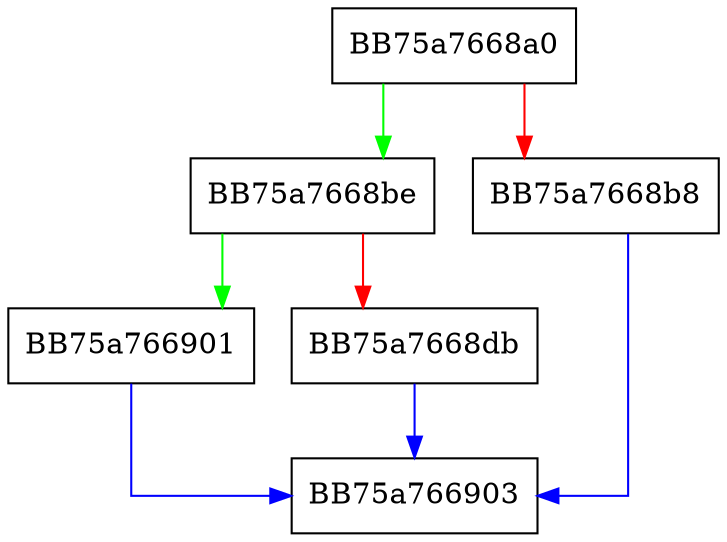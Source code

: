 digraph ServerMPDevicePathToWin32Path {
  node [shape="box"];
  graph [splines=ortho];
  BB75a7668a0 -> BB75a7668be [color="green"];
  BB75a7668a0 -> BB75a7668b8 [color="red"];
  BB75a7668b8 -> BB75a766903 [color="blue"];
  BB75a7668be -> BB75a766901 [color="green"];
  BB75a7668be -> BB75a7668db [color="red"];
  BB75a7668db -> BB75a766903 [color="blue"];
  BB75a766901 -> BB75a766903 [color="blue"];
}